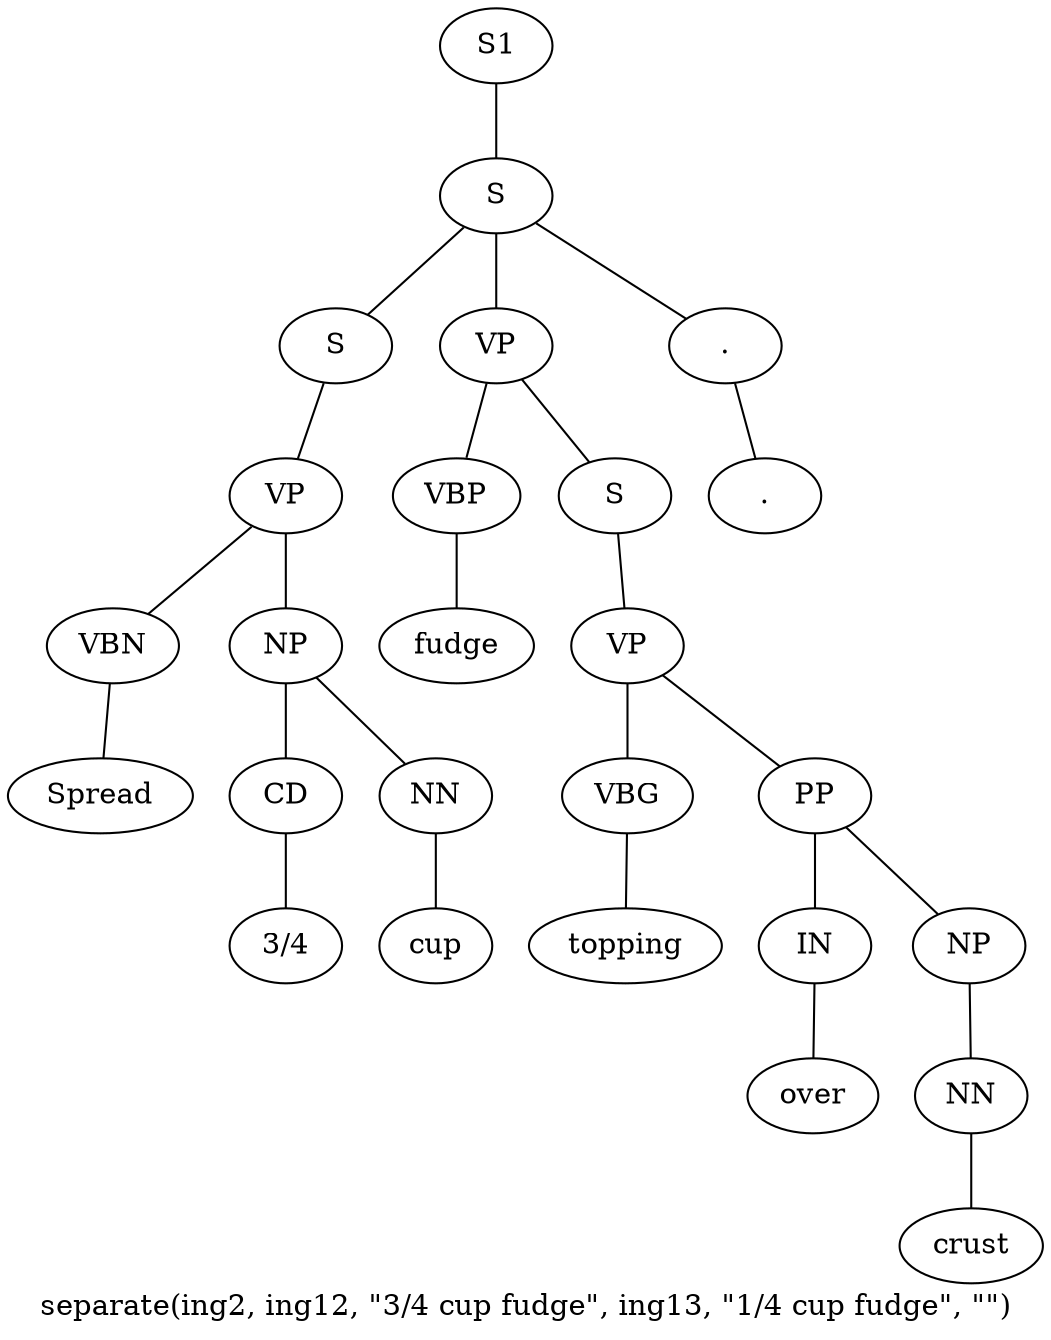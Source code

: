 graph SyntaxGraph {
	label = "separate(ing2, ing12, \"3/4 cup fudge\", ing13, \"1/4 cup fudge\", \"\")";
	Node0 [label="S1"];
	Node1 [label="S"];
	Node2 [label="S"];
	Node3 [label="VP"];
	Node4 [label="VBN"];
	Node5 [label="Spread"];
	Node6 [label="NP"];
	Node7 [label="CD"];
	Node8 [label="3/4"];
	Node9 [label="NN"];
	Node10 [label="cup"];
	Node11 [label="VP"];
	Node12 [label="VBP"];
	Node13 [label="fudge"];
	Node14 [label="S"];
	Node15 [label="VP"];
	Node16 [label="VBG"];
	Node17 [label="topping"];
	Node18 [label="PP"];
	Node19 [label="IN"];
	Node20 [label="over"];
	Node21 [label="NP"];
	Node22 [label="NN"];
	Node23 [label="crust"];
	Node24 [label="."];
	Node25 [label="."];

	Node0 -- Node1;
	Node1 -- Node2;
	Node1 -- Node11;
	Node1 -- Node24;
	Node2 -- Node3;
	Node3 -- Node4;
	Node3 -- Node6;
	Node4 -- Node5;
	Node6 -- Node7;
	Node6 -- Node9;
	Node7 -- Node8;
	Node9 -- Node10;
	Node11 -- Node12;
	Node11 -- Node14;
	Node12 -- Node13;
	Node14 -- Node15;
	Node15 -- Node16;
	Node15 -- Node18;
	Node16 -- Node17;
	Node18 -- Node19;
	Node18 -- Node21;
	Node19 -- Node20;
	Node21 -- Node22;
	Node22 -- Node23;
	Node24 -- Node25;
}